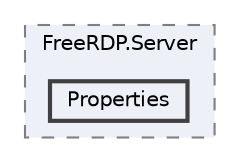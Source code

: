 digraph "FreeRDP-Sharp/FreeRDP.Server/Properties"
{
 // LATEX_PDF_SIZE
  bgcolor="transparent";
  edge [fontname=Helvetica,fontsize=10,labelfontname=Helvetica,labelfontsize=10];
  node [fontname=Helvetica,fontsize=10,shape=box,height=0.2,width=0.4];
  compound=true
  subgraph clusterdir_988d79a7081bf3f83b9830d370852e11 {
    graph [ bgcolor="#edf0f7", pencolor="grey50", label="FreeRDP.Server", fontname=Helvetica,fontsize=10 style="filled,dashed", URL="dir_988d79a7081bf3f83b9830d370852e11.html",tooltip=""]
  dir_ae617cea97705a62c0da2b1046573db4 [label="Properties", fillcolor="#edf0f7", color="grey25", style="filled,bold", URL="dir_ae617cea97705a62c0da2b1046573db4.html",tooltip=""];
  }
}
